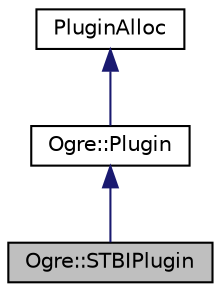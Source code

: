 digraph "Ogre::STBIPlugin"
{
  bgcolor="transparent";
  edge [fontname="Helvetica",fontsize="10",labelfontname="Helvetica",labelfontsize="10"];
  node [fontname="Helvetica",fontsize="10",shape=record];
  Node0 [label="Ogre::STBIPlugin",height=0.2,width=0.4,color="black", fillcolor="grey75", style="filled", fontcolor="black"];
  Node1 -> Node0 [dir="back",color="midnightblue",fontsize="10",style="solid",fontname="Helvetica"];
  Node1 [label="Ogre::Plugin",height=0.2,width=0.4,color="black",URL="$class_ogre_1_1_plugin.html",tooltip="Class defining a generic OGRE plugin. "];
  Node2 -> Node1 [dir="back",color="midnightblue",fontsize="10",style="solid",fontname="Helvetica"];
  Node2 [label="PluginAlloc",height=0.2,width=0.4,color="black",URL="$class_ogre_1_1_allocated_object.html"];
}
